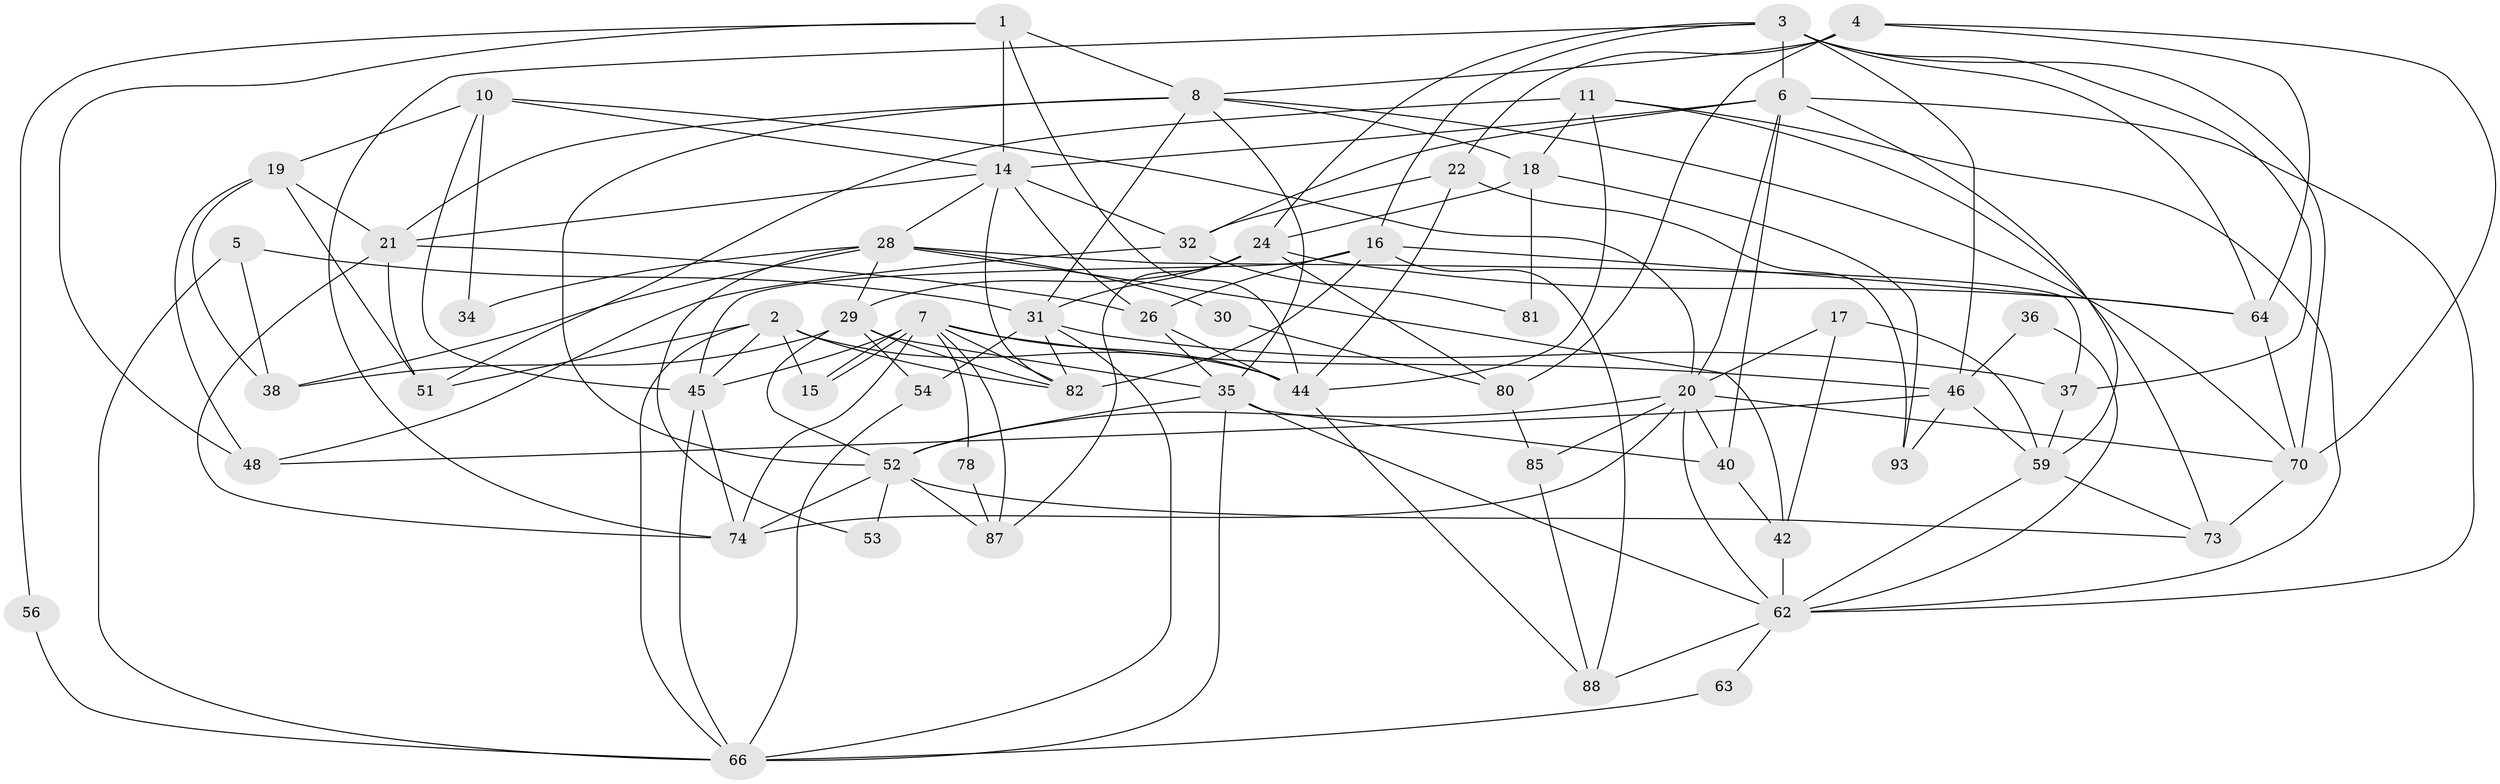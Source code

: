 // original degree distribution, {4: 0.3655913978494624, 2: 0.12903225806451613, 5: 0.17204301075268819, 3: 0.20430107526881722, 6: 0.10752688172043011, 7: 0.010752688172043012, 8: 0.010752688172043012}
// Generated by graph-tools (version 1.1) at 2025/41/03/06/25 10:41:58]
// undirected, 58 vertices, 147 edges
graph export_dot {
graph [start="1"]
  node [color=gray90,style=filled];
  1 [super="+83"];
  2 [super="+67"];
  3 [super="+49"];
  4 [super="+9"];
  5;
  6 [super="+27"];
  7 [super="+12"];
  8 [super="+25"];
  10 [super="+13"];
  11 [super="+92"];
  14 [super="+72"];
  15;
  16 [super="+58"];
  17;
  18 [super="+33"];
  19 [super="+47"];
  20 [super="+23"];
  21 [super="+84"];
  22 [super="+90"];
  24 [super="+76"];
  26 [super="+86"];
  28 [super="+89"];
  29 [super="+77"];
  30;
  31 [super="+41"];
  32 [super="+39"];
  34;
  35 [super="+55"];
  36;
  37 [super="+43"];
  38;
  40;
  42 [super="+61"];
  44 [super="+69"];
  45 [super="+57"];
  46 [super="+50"];
  48;
  51;
  52 [super="+60"];
  53;
  54;
  56;
  59 [super="+79"];
  62 [super="+71"];
  63;
  64 [super="+65"];
  66 [super="+68"];
  70;
  73;
  74 [super="+75"];
  78;
  80;
  81;
  82 [super="+91"];
  85;
  87;
  88;
  93;
  1 -- 48;
  1 -- 44;
  1 -- 56;
  1 -- 14;
  1 -- 8;
  2 -- 51;
  2 -- 82;
  2 -- 44;
  2 -- 45;
  2 -- 15;
  2 -- 66;
  3 -- 70;
  3 -- 24;
  3 -- 74;
  3 -- 46;
  3 -- 6;
  3 -- 37;
  3 -- 16;
  3 -- 64;
  4 -- 8;
  4 -- 80;
  4 -- 70;
  4 -- 64;
  4 -- 22;
  5 -- 38;
  5 -- 66;
  5 -- 31;
  6 -- 40;
  6 -- 62 [weight=2];
  6 -- 59;
  6 -- 14;
  6 -- 20;
  6 -- 32;
  7 -- 15;
  7 -- 15;
  7 -- 78;
  7 -- 87;
  7 -- 82;
  7 -- 45;
  7 -- 46;
  7 -- 44;
  7 -- 74;
  8 -- 70;
  8 -- 18;
  8 -- 21;
  8 -- 31;
  8 -- 35;
  8 -- 52;
  10 -- 45;
  10 -- 14;
  10 -- 34;
  10 -- 19;
  10 -- 20;
  11 -- 62;
  11 -- 44;
  11 -- 73;
  11 -- 51;
  11 -- 18;
  14 -- 28;
  14 -- 26;
  14 -- 21;
  14 -- 32 [weight=2];
  14 -- 82;
  16 -- 88;
  16 -- 45;
  16 -- 26;
  16 -- 82;
  16 -- 64;
  17 -- 59;
  17 -- 20;
  17 -- 42;
  18 -- 24;
  18 -- 81;
  18 -- 93;
  19 -- 48;
  19 -- 51;
  19 -- 38;
  19 -- 21;
  20 -- 40;
  20 -- 70;
  20 -- 62;
  20 -- 85;
  20 -- 52;
  20 -- 74;
  21 -- 51;
  21 -- 26;
  21 -- 74;
  22 -- 44;
  22 -- 93;
  22 -- 32;
  24 -- 64;
  24 -- 80;
  24 -- 29;
  24 -- 87;
  24 -- 31;
  26 -- 44;
  26 -- 35;
  28 -- 29;
  28 -- 38;
  28 -- 34;
  28 -- 53;
  28 -- 30;
  28 -- 42;
  28 -- 37;
  29 -- 38;
  29 -- 54;
  29 -- 52;
  29 -- 35;
  29 -- 82;
  30 -- 80;
  31 -- 54;
  31 -- 82;
  31 -- 37;
  31 -- 66;
  32 -- 48;
  32 -- 81;
  35 -- 40;
  35 -- 62;
  35 -- 52;
  35 -- 66;
  36 -- 46;
  36 -- 62;
  37 -- 59;
  40 -- 42;
  42 -- 62;
  44 -- 88;
  45 -- 66;
  45 -- 74;
  46 -- 48;
  46 -- 59;
  46 -- 93;
  52 -- 53;
  52 -- 73;
  52 -- 87;
  52 -- 74;
  54 -- 66;
  56 -- 66;
  59 -- 73;
  59 -- 62;
  62 -- 88 [weight=2];
  62 -- 63;
  63 -- 66;
  64 -- 70;
  70 -- 73;
  78 -- 87;
  80 -- 85;
  85 -- 88;
}
